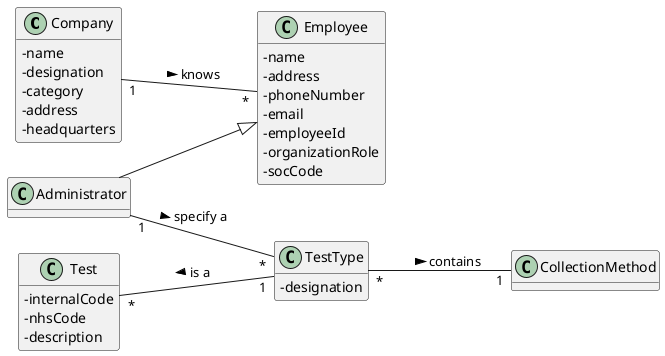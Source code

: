 @startuml
hide methods
left to right direction
skinparam classAttributeIconSize 0

class Company{
-name
-designation
-category
-address
-headquarters
}

class Employee{
-name
-address
-phoneNumber
-email
-employeeId
-organizationRole
-socCode
}

class Administrator{
}

class Test{
-internalCode
-nhsCode
-description
}

class TestType{
-designation
}

class CollectionMethod{
}


Company "1"--"*" Employee : knows >
Administrator --|> Employee
Administrator "1"--"*" TestType : specify a >
Test "*"--"1" TestType : < is a
TestType "*"--"1" CollectionMethod : contains >


@enduml